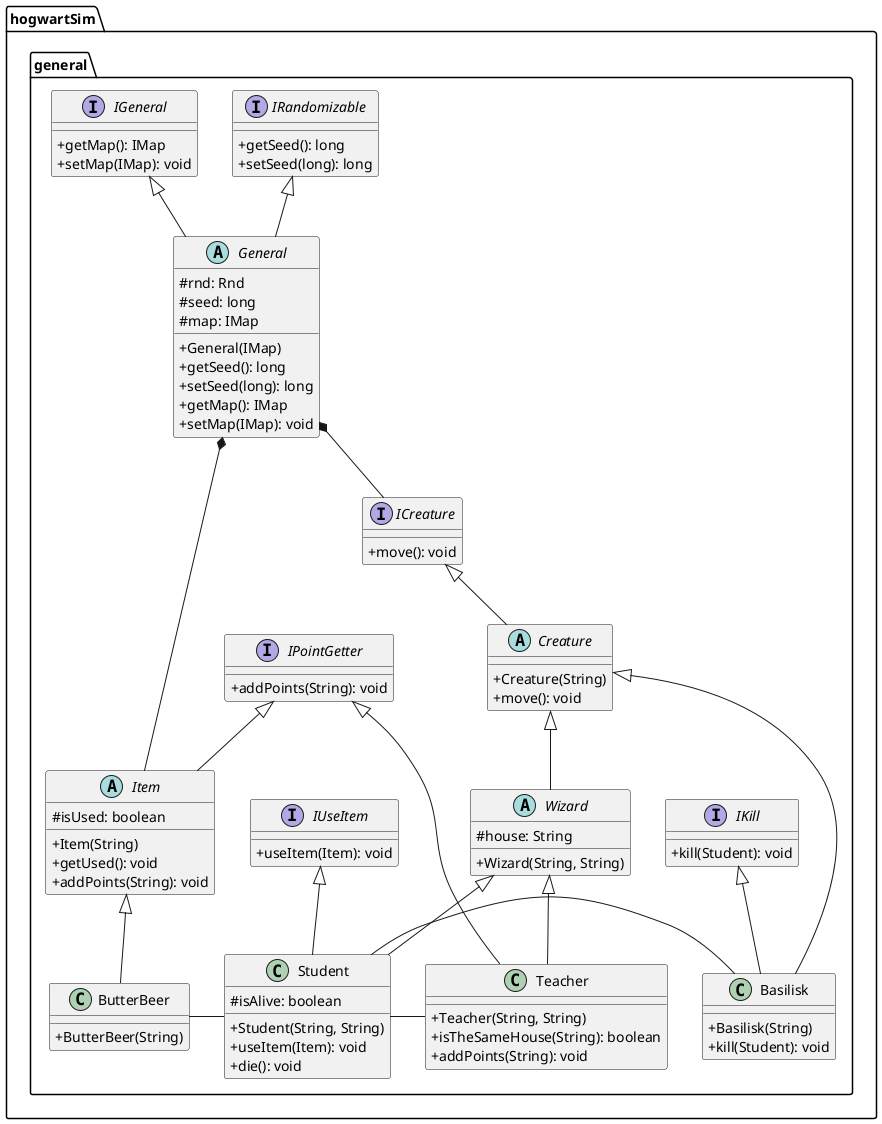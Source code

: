 @startuml
'https://plantuml.com/object-diagram
skinparam classAttributeIconSize 0

package "hogwartSim.general" {

    interface IRandomizable{
        +getSeed(): long
        +setSeed(long): long
    }
    interface IGeneral{
        +getMap(): IMap
        +setMap(IMap): void
    }
    abstract class "General"{
        #rnd: Rnd
        #seed: long
        #map: IMap

        +General(IMap)
        +getSeed(): long
        +setSeed(long): long
        +getMap(): IMap
        +setMap(IMap): void
    }
    interface ICreature{
        +move(): void
    }
    abstract class Creature{
        +Creature(String)
        +move(): void
    }
'class House{
'   #memberList: List<Wizard>
'   -sortingHat(String): String
'}
    interface IKill{
        +kill(Student): void
    }
    class Basilisk{
        +Basilisk(String)
        +kill(Student): void
    }
    interface IUseItem{
        +useItem(Item): void
    }
    abstract class Wizard{
        #house: String

        +Wizard(String, String)
    }
    class Student{
        #isAlive: boolean

        +Student(String, String)
        +useItem(Item): void
        +die(): void
    }
    interface IPointGetter{
        +addPoints(String): void
    }
    class Teacher{
        +Teacher(String, String)
        +isTheSameHouse(String): boolean
        +addPoints(String): void
    }
    abstract class Item{
        #isUsed: boolean

        +Item(String)
        +getUsed(): void
        +addPoints(String): void
    }
    class ButterBeer{
        +ButterBeer(String)
    }
IGeneral <|-- General
IRandomizable <|-- General
IKill <|-- Basilisk
'House *-- Wizard
IPointGetter <|-- Teacher
IPointGetter <|-- Item
Item <|-- ButterBeer
General *-- ICreature
General *-- Item
ICreature <|-- Creature
Creature <|-- Basilisk
Creature <|-- Wizard
Wizard <|-- Teacher
Wizard <|-- Student
IUseItem <|-- Student
Student - Teacher
Student - ButterBeer
Student - Basilisk
}
@enduml